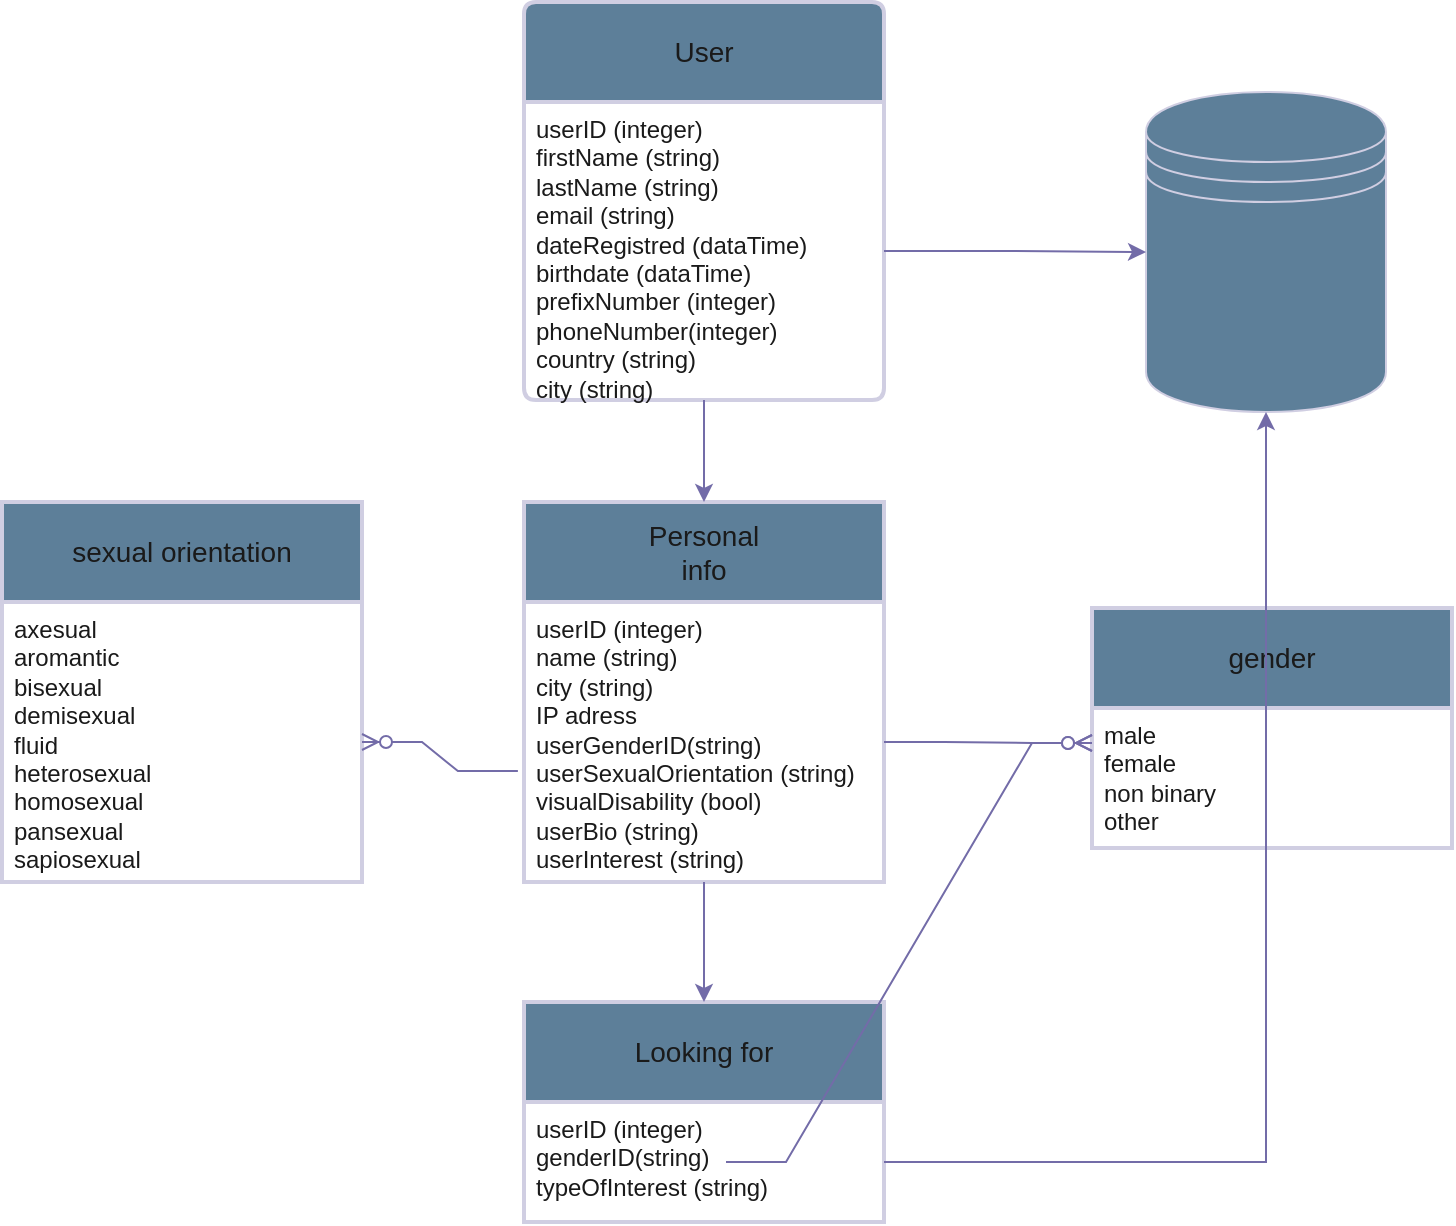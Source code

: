 <mxfile version="21.5.1" type="github">
  <diagram name="Página-1" id="jHDC_FelxfFi5uV1Rocn">
    <mxGraphModel dx="1094" dy="771" grid="1" gridSize="10" guides="1" tooltips="1" connect="1" arrows="1" fold="1" page="1" pageScale="1" pageWidth="827" pageHeight="1169" math="0" shadow="0">
      <root>
        <mxCell id="0" />
        <mxCell id="1" parent="0" />
        <mxCell id="bIbb4CPO45cedWnDwLSL-1" value="User" style="swimlane;childLayout=stackLayout;horizontal=1;startSize=50;horizontalStack=0;rounded=1;fontSize=14;fontStyle=0;strokeWidth=2;resizeParent=0;resizeLast=1;shadow=0;dashed=0;align=center;arcSize=4;whiteSpace=wrap;html=1;fillColor=#5D7F99;strokeColor=#D0CEE2;labelBackgroundColor=none;fontColor=#1A1A1A;" vertex="1" parent="1">
          <mxGeometry x="279" y="180" width="180" height="199" as="geometry">
            <mxRectangle x="180" y="190" width="120" height="50" as="alternateBounds" />
          </mxGeometry>
        </mxCell>
        <mxCell id="bIbb4CPO45cedWnDwLSL-2" value="userID (integer)&lt;br&gt;firstName (string)&lt;br&gt;lastName (string)&lt;br&gt;email (string)&lt;br&gt;dateRegistred (dataTime)&lt;br&gt;birthdate (dataTime)&lt;br&gt;prefixNumber (integer)&lt;br&gt;phoneNumber(integer)&lt;br&gt;country (string)&lt;br&gt;city (string)" style="align=left;strokeColor=none;fillColor=none;spacingLeft=4;fontSize=12;verticalAlign=top;resizable=0;rotatable=0;part=1;html=1;labelBackgroundColor=none;fontColor=#1A1A1A;" vertex="1" parent="bIbb4CPO45cedWnDwLSL-1">
          <mxGeometry y="50" width="180" height="149" as="geometry" />
        </mxCell>
        <mxCell id="bIbb4CPO45cedWnDwLSL-7" value="Personal&lt;br&gt;info" style="swimlane;childLayout=stackLayout;horizontal=1;startSize=50;horizontalStack=0;rounded=1;fontSize=14;fontStyle=0;strokeWidth=2;resizeParent=0;resizeLast=1;shadow=0;dashed=0;align=center;arcSize=0;whiteSpace=wrap;html=1;labelBackgroundColor=none;fillColor=#5D7F99;strokeColor=#D0CEE2;fontColor=#1A1A1A;" vertex="1" parent="1">
          <mxGeometry x="279" y="430" width="180" height="190" as="geometry">
            <mxRectangle x="180" y="430" width="120" height="50" as="alternateBounds" />
          </mxGeometry>
        </mxCell>
        <mxCell id="bIbb4CPO45cedWnDwLSL-8" value="userID (integer)&lt;br&gt;name (string)&lt;br&gt;city (string)&lt;br&gt;IP adress&amp;nbsp;&lt;br&gt;userGenderID(string)&lt;br&gt;userSexualOrientation (string)&lt;br&gt;visualDisability (bool)&lt;br&gt;userBio (string)&lt;br&gt;userInterest (string)" style="align=left;strokeColor=none;fillColor=none;spacingLeft=4;fontSize=12;verticalAlign=top;resizable=0;rotatable=0;part=1;html=1;labelBackgroundColor=none;fontColor=#1A1A1A;" vertex="1" parent="bIbb4CPO45cedWnDwLSL-7">
          <mxGeometry y="50" width="180" height="140" as="geometry" />
        </mxCell>
        <mxCell id="bIbb4CPO45cedWnDwLSL-16" style="edgeStyle=orthogonalEdgeStyle;rounded=0;orthogonalLoop=1;jettySize=auto;html=1;exitX=0.5;exitY=1;exitDx=0;exitDy=0;entryX=0.5;entryY=0;entryDx=0;entryDy=0;labelBackgroundColor=none;strokeColor=#736CA8;fontColor=default;" edge="1" parent="1" source="bIbb4CPO45cedWnDwLSL-2" target="bIbb4CPO45cedWnDwLSL-7">
          <mxGeometry relative="1" as="geometry" />
        </mxCell>
        <mxCell id="bIbb4CPO45cedWnDwLSL-17" value="" style="shape=datastore;whiteSpace=wrap;html=1;labelBackgroundColor=none;fillColor=#5D7F99;strokeColor=#D0CEE2;fontColor=#1A1A1A;" vertex="1" parent="1">
          <mxGeometry x="590" y="225" width="120" height="160" as="geometry" />
        </mxCell>
        <mxCell id="bIbb4CPO45cedWnDwLSL-19" style="edgeStyle=orthogonalEdgeStyle;rounded=0;orthogonalLoop=1;jettySize=auto;html=1;exitX=1;exitY=0.5;exitDx=0;exitDy=0;entryX=0;entryY=0.5;entryDx=0;entryDy=0;labelBackgroundColor=none;strokeColor=#736CA8;fontColor=default;" edge="1" parent="1" source="bIbb4CPO45cedWnDwLSL-2" target="bIbb4CPO45cedWnDwLSL-17">
          <mxGeometry relative="1" as="geometry" />
        </mxCell>
        <mxCell id="bIbb4CPO45cedWnDwLSL-22" value="Looking for" style="swimlane;childLayout=stackLayout;horizontal=1;startSize=50;horizontalStack=0;rounded=1;fontSize=14;fontStyle=0;strokeWidth=2;resizeParent=0;resizeLast=1;shadow=0;dashed=0;align=center;arcSize=0;whiteSpace=wrap;html=1;labelBackgroundColor=none;fillColor=#5D7F99;strokeColor=#D0CEE2;fontColor=#1A1A1A;" vertex="1" parent="1">
          <mxGeometry x="279" y="680" width="180" height="110" as="geometry">
            <mxRectangle x="180" y="430" width="120" height="50" as="alternateBounds" />
          </mxGeometry>
        </mxCell>
        <mxCell id="bIbb4CPO45cedWnDwLSL-23" value="userID (integer)&lt;br&gt;genderID(string)&lt;br&gt;typeOfInterest&amp;nbsp;(string)" style="align=left;strokeColor=none;fillColor=none;spacingLeft=4;fontSize=12;verticalAlign=top;resizable=0;rotatable=0;part=1;html=1;labelBackgroundColor=none;fontColor=#1A1A1A;" vertex="1" parent="bIbb4CPO45cedWnDwLSL-22">
          <mxGeometry y="50" width="180" height="60" as="geometry" />
        </mxCell>
        <mxCell id="bIbb4CPO45cedWnDwLSL-30" value="gender" style="swimlane;childLayout=stackLayout;horizontal=1;startSize=50;horizontalStack=0;rounded=1;fontSize=14;fontStyle=0;strokeWidth=2;resizeParent=0;resizeLast=1;shadow=0;dashed=0;align=center;arcSize=0;whiteSpace=wrap;html=1;labelBackgroundColor=none;fillColor=#5D7F99;strokeColor=#D0CEE2;fontColor=#1A1A1A;" vertex="1" parent="1">
          <mxGeometry x="563" y="483" width="180" height="120" as="geometry">
            <mxRectangle x="180" y="430" width="120" height="50" as="alternateBounds" />
          </mxGeometry>
        </mxCell>
        <mxCell id="bIbb4CPO45cedWnDwLSL-31" value="male&lt;br&gt;female&lt;br&gt;non binary&lt;br&gt;other" style="align=left;strokeColor=none;fillColor=none;spacingLeft=4;fontSize=12;verticalAlign=top;resizable=0;rotatable=0;part=1;html=1;labelBackgroundColor=none;fontColor=#1A1A1A;" vertex="1" parent="bIbb4CPO45cedWnDwLSL-30">
          <mxGeometry y="50" width="180" height="70" as="geometry" />
        </mxCell>
        <mxCell id="bIbb4CPO45cedWnDwLSL-33" value="" style="edgeStyle=entityRelationEdgeStyle;fontSize=12;html=1;endArrow=ERzeroToMany;endFill=1;rounded=0;strokeColor=#736CA8;fontColor=#1A1A1A;entryX=0;entryY=0.25;entryDx=0;entryDy=0;" edge="1" parent="1" source="bIbb4CPO45cedWnDwLSL-8" target="bIbb4CPO45cedWnDwLSL-31">
          <mxGeometry width="100" height="100" relative="1" as="geometry">
            <mxPoint x="150" y="640" as="sourcePoint" />
            <mxPoint x="279" y="775" as="targetPoint" />
            <Array as="points">
              <mxPoint x="480" y="820" />
              <mxPoint x="150" y="650" />
              <mxPoint x="170" y="663" />
            </Array>
          </mxGeometry>
        </mxCell>
        <mxCell id="bIbb4CPO45cedWnDwLSL-35" value="sexual orientation" style="swimlane;childLayout=stackLayout;horizontal=1;startSize=50;horizontalStack=0;rounded=1;fontSize=14;fontStyle=0;strokeWidth=2;resizeParent=0;resizeLast=1;shadow=0;dashed=0;align=center;arcSize=0;whiteSpace=wrap;html=1;labelBackgroundColor=none;fillColor=#5D7F99;strokeColor=#D0CEE2;fontColor=#1A1A1A;" vertex="1" parent="1">
          <mxGeometry x="18" y="430" width="180" height="190" as="geometry">
            <mxRectangle x="180" y="430" width="120" height="50" as="alternateBounds" />
          </mxGeometry>
        </mxCell>
        <mxCell id="bIbb4CPO45cedWnDwLSL-36" value="axesual&lt;br&gt;aromantic&lt;br&gt;bisexual&lt;br&gt;demisexual&lt;br&gt;fluid&lt;br&gt;heterosexual&lt;br&gt;homosexual&lt;br&gt;pansexual&lt;br&gt;sapiosexual" style="align=left;strokeColor=none;fillColor=none;spacingLeft=4;fontSize=12;verticalAlign=top;resizable=0;rotatable=0;part=1;html=1;labelBackgroundColor=none;fontColor=#1A1A1A;" vertex="1" parent="bIbb4CPO45cedWnDwLSL-35">
          <mxGeometry y="50" width="180" height="140" as="geometry" />
        </mxCell>
        <mxCell id="bIbb4CPO45cedWnDwLSL-38" value="" style="edgeStyle=entityRelationEdgeStyle;fontSize=12;html=1;endArrow=ERzeroToMany;endFill=1;rounded=0;strokeColor=#736CA8;fontColor=#1A1A1A;entryX=0;entryY=0.25;entryDx=0;entryDy=0;" edge="1" parent="1" target="bIbb4CPO45cedWnDwLSL-31">
          <mxGeometry width="100" height="100" relative="1" as="geometry">
            <mxPoint x="380" y="760" as="sourcePoint" />
            <mxPoint x="720" y="580" as="targetPoint" />
          </mxGeometry>
        </mxCell>
        <mxCell id="bIbb4CPO45cedWnDwLSL-39" style="edgeStyle=orthogonalEdgeStyle;rounded=0;orthogonalLoop=1;jettySize=auto;html=1;exitX=0.5;exitY=1;exitDx=0;exitDy=0;entryX=0.5;entryY=0;entryDx=0;entryDy=0;strokeColor=#736CA8;fontColor=#1A1A1A;" edge="1" parent="1" source="bIbb4CPO45cedWnDwLSL-8" target="bIbb4CPO45cedWnDwLSL-22">
          <mxGeometry relative="1" as="geometry" />
        </mxCell>
        <mxCell id="bIbb4CPO45cedWnDwLSL-40" style="edgeStyle=orthogonalEdgeStyle;rounded=0;orthogonalLoop=1;jettySize=auto;html=1;exitX=1;exitY=0.5;exitDx=0;exitDy=0;entryX=0.5;entryY=1;entryDx=0;entryDy=0;strokeColor=#736CA8;fontColor=#1A1A1A;" edge="1" parent="1" source="bIbb4CPO45cedWnDwLSL-23" target="bIbb4CPO45cedWnDwLSL-17">
          <mxGeometry relative="1" as="geometry" />
        </mxCell>
        <mxCell id="bIbb4CPO45cedWnDwLSL-41" value="" style="edgeStyle=entityRelationEdgeStyle;fontSize=12;html=1;endArrow=ERzeroToMany;endFill=1;rounded=0;strokeColor=#736CA8;fontColor=#1A1A1A;entryX=1;entryY=0.5;entryDx=0;entryDy=0;exitX=-0.017;exitY=0.604;exitDx=0;exitDy=0;exitPerimeter=0;" edge="1" parent="1" source="bIbb4CPO45cedWnDwLSL-8" target="bIbb4CPO45cedWnDwLSL-36">
          <mxGeometry width="100" height="100" relative="1" as="geometry">
            <mxPoint x="210" y="630" as="sourcePoint" />
            <mxPoint x="470" y="490" as="targetPoint" />
          </mxGeometry>
        </mxCell>
      </root>
    </mxGraphModel>
  </diagram>
</mxfile>

